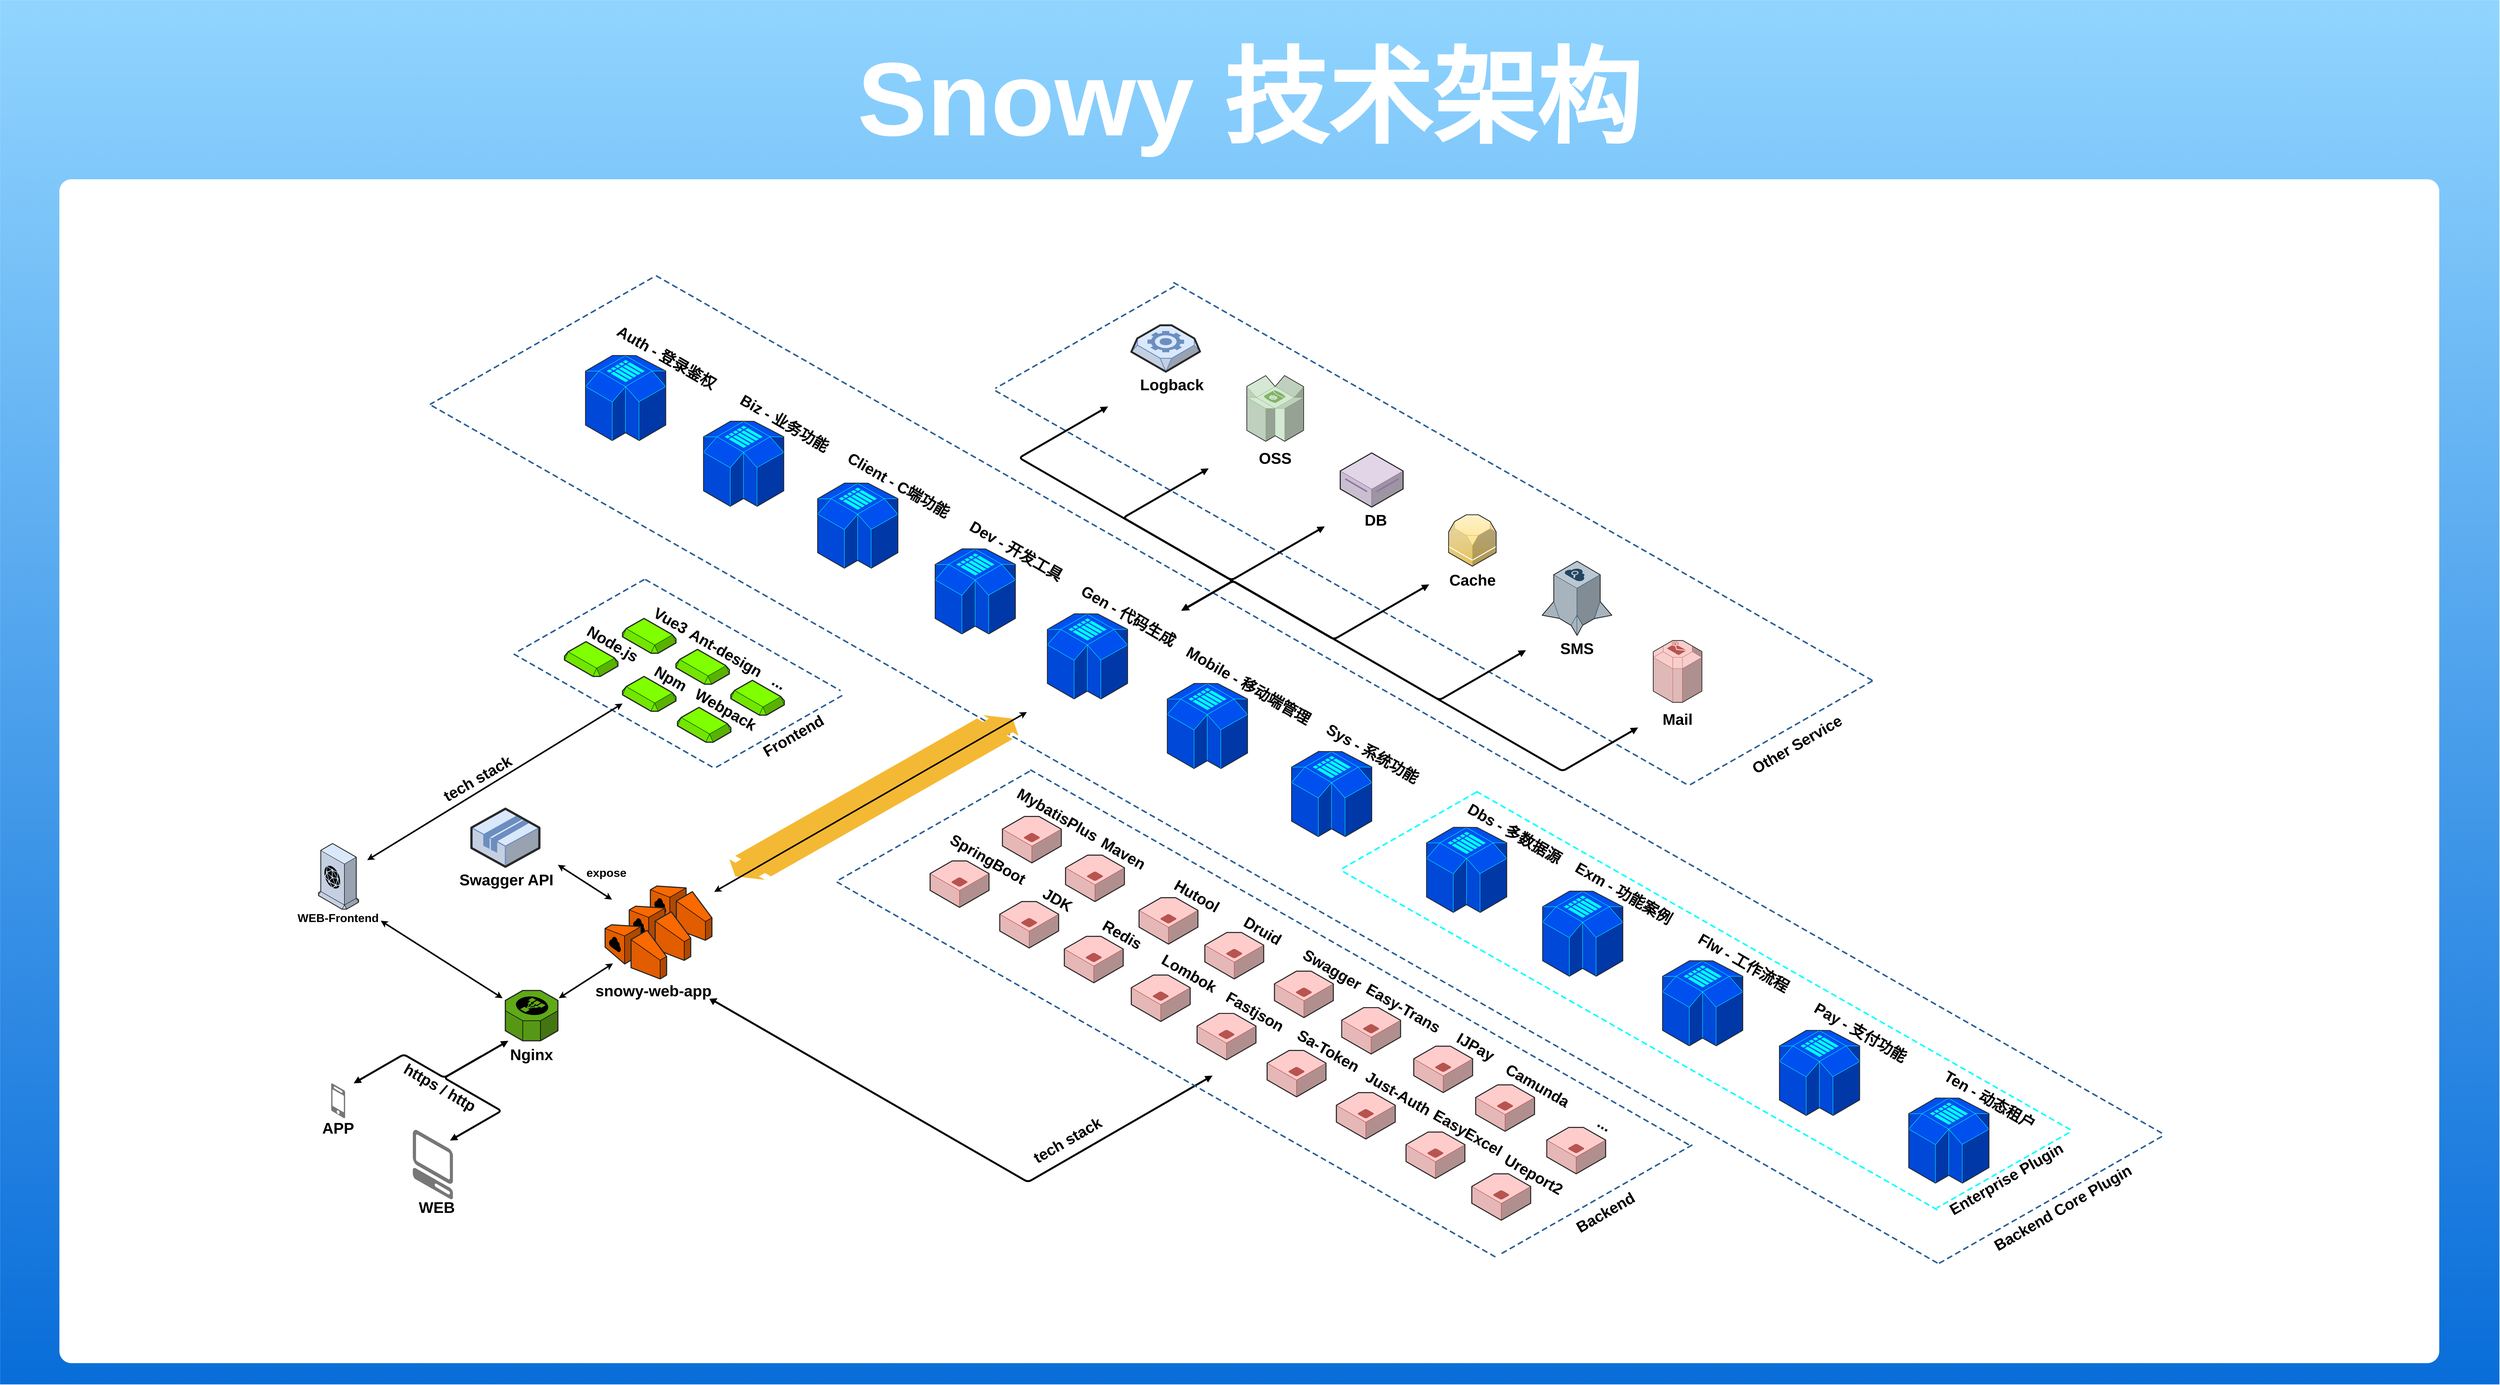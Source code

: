 <mxfile version="20.8.16" type="device"><diagram name="Page-1" id="aaaa8250-4180-3840-79b5-4cada1eebb92"><mxGraphModel dx="14477" dy="8927" grid="1" gridSize="10" guides="1" tooltips="1" connect="1" arrows="1" fold="1" page="1" pageScale="1" pageWidth="850" pageHeight="1100" background="none" math="0" shadow="0"><root><mxCell id="0"/><mxCell id="1" parent="0"/><mxCell id="Y_3Gj-l9fPUhL1pvpd6f-1" value="" style="rounded=0;whiteSpace=wrap;html=1;fontSize=70;fillColor=#91d5ff;gradientColor=#096dd9;strokeColor=none;gradientDirection=south;fillStyle=zigzag-line;aspect=fixed;" parent="1" vertex="1"><mxGeometry x="-423.78" y="-210.75" width="6459.78" height="3579.21" as="geometry"/></mxCell><mxCell id="21KsYZ2HVES58Zq1vAYA-194" value="" style="rounded=1;whiteSpace=wrap;html=1;strokeColor=#FFFFFF;arcSize=1;" parent="1" vertex="1"><mxGeometry x="-270" y="253" width="6150" height="3060" as="geometry"/></mxCell><mxCell id="21KsYZ2HVES58Zq1vAYA-180" value="" style="verticalLabelPosition=bottom;html=1;verticalAlign=top;strokeWidth=1;align=center;outlineConnect=0;dashed=0;outlineConnect=0;shape=mxgraph.aws3d.dashedArrowlessEdge2;strokeColor=#2D6195;aspect=fixed;fillColor=#00FFFF;" parent="1" vertex="1"><mxGeometry x="693" y="838.51" width="3896.42" height="2219.49" as="geometry"/></mxCell><mxCell id="21KsYZ2HVES58Zq1vAYA-71" value="" style="verticalLabelPosition=bottom;html=1;verticalAlign=top;strokeWidth=1;align=center;outlineConnect=0;dashed=0;outlineConnect=0;shape=mxgraph.aws3d.flatDoubleEdge2;strokeColor=none;fillColor=#F4B934;aspect=fixed;flipH=1;" parent="1" vertex="1"><mxGeometry x="1461.02" y="1638" width="747.57" height="425.82" as="geometry"/></mxCell><mxCell id="tIXC3qfhQj1SMllA3cfy-21" value="" style="edgeStyle=isometricEdgeStyle;endArrow=none;html=1;labelBackgroundColor=none;strokeWidth=5;fontFamily=Verdana;fontSize=12;startArrow=block;startFill=1;" parent="1" edge="1"><mxGeometry width="50" height="100" relative="1" as="geometry"><mxPoint x="490" y="2590" as="sourcePoint"/><mxPoint x="820" y="2520" as="targetPoint"/><Array as="points"><mxPoint x="680" y="2550"/></Array></mxGeometry></mxCell><mxCell id="tIXC3qfhQj1SMllA3cfy-24" value="https / http" style="edgeLabel;html=1;align=center;verticalAlign=middle;resizable=0;points=[];fontSize=40;rotation=30;fontStyle=1" parent="tIXC3qfhQj1SMllA3cfy-21" vertex="1" connectable="0"><mxGeometry x="-0.606" y="-6" relative="1" as="geometry"><mxPoint x="155" y="42" as="offset"/></mxGeometry></mxCell><mxCell id="tIXC3qfhQj1SMllA3cfy-22" value="" style="edgeStyle=isometricEdgeStyle;endArrow=block;html=1;labelBackgroundColor=none;strokeWidth=5;fontFamily=Verdana;fontSize=12;endFill=1;startArrow=block;startFill=1;" parent="1" edge="1"><mxGeometry width="50" height="100" relative="1" as="geometry"><mxPoint x="739" y="2738" as="sourcePoint"/><mxPoint x="890" y="2480" as="targetPoint"/><Array as="points"><mxPoint x="803.02" y="2621.42"/></Array></mxGeometry></mxCell><mxCell id="tIXC3qfhQj1SMllA3cfy-35" value="" style="group" parent="1" vertex="1" connectable="0"><mxGeometry x="340" y="1970" width="220" height="207" as="geometry"/></mxCell><mxCell id="tIXC3qfhQj1SMllA3cfy-32" value="" style="verticalLabelPosition=bottom;html=1;verticalAlign=top;strokeWidth=1;align=center;outlineConnect=0;dashed=0;outlineConnect=0;shape=mxgraph.aws3d.cloudfront;fillColor=#dae8fc;strokeColor=#000000;aspect=fixed;fontSize=40;" parent="tIXC3qfhQj1SMllA3cfy-35" vertex="1"><mxGeometry x="59" width="103.8" height="169.8" as="geometry"/></mxCell><mxCell id="tIXC3qfhQj1SMllA3cfy-34" value="WEB-Frontend" style="text;html=1;strokeColor=none;fillColor=none;align=center;verticalAlign=middle;whiteSpace=wrap;rounded=0;fontStyle=1;fontSize=30;" parent="tIXC3qfhQj1SMllA3cfy-35" vertex="1"><mxGeometry y="177" width="220" height="30" as="geometry"/></mxCell><mxCell id="tIXC3qfhQj1SMllA3cfy-54" value="" style="endArrow=classic;startArrow=classic;html=1;rounded=0;fontSize=40;elbow=vertical;strokeWidth=4;entryX=1;entryY=0.75;entryDx=0;entryDy=0;" parent="1" target="tIXC3qfhQj1SMllA3cfy-34" edge="1"><mxGeometry width="50" height="50" relative="1" as="geometry"><mxPoint x="875" y="2370" as="sourcePoint"/><mxPoint x="520" y="2130" as="targetPoint"/></mxGeometry></mxCell><mxCell id="tIXC3qfhQj1SMllA3cfy-61" value="" style="verticalLabelPosition=bottom;html=1;verticalAlign=top;strokeWidth=1;align=center;outlineConnect=0;dashed=0;outlineConnect=0;shape=mxgraph.aws3d.elasticLoadBalancing;fillColor=#60a917;strokeColor=#000000;aspect=fixed;fillStyle=auto;fontSize=40;fontColor=#ffffff;" parent="1" vertex="1"><mxGeometry x="882.17" y="2350" width="135.65" height="130" as="geometry"/></mxCell><mxCell id="tIXC3qfhQj1SMllA3cfy-62" value="Nginx" style="text;html=1;strokeColor=none;fillColor=none;align=center;verticalAlign=middle;whiteSpace=wrap;rounded=0;fontStyle=1;fontSize=40;" parent="1" vertex="1"><mxGeometry x="870" y="2490" width="160" height="50" as="geometry"/></mxCell><mxCell id="tIXC3qfhQj1SMllA3cfy-11" value="" style="verticalLabelPosition=bottom;html=1;verticalAlign=top;strokeWidth=1;align=center;outlineConnect=0;dashed=0;outlineConnect=0;shape=mxgraph.aws3d.mobile_worker;aspect=fixed;strokeColor=none;fillColor=#777777;fontSize=18;" parent="1" vertex="1"><mxGeometry x="432" y="2590" width="36" height="90" as="geometry"/></mxCell><mxCell id="tIXC3qfhQj1SMllA3cfy-12" value="APP" style="text;html=1;strokeColor=none;fillColor=none;align=center;verticalAlign=middle;whiteSpace=wrap;rounded=0;fontStyle=1;fontSize=40;" parent="1" vertex="1"><mxGeometry x="420" y="2690" width="60" height="30" as="geometry"/></mxCell><mxCell id="tIXC3qfhQj1SMllA3cfy-2" value="" style="verticalLabelPosition=bottom;html=1;verticalAlign=top;strokeWidth=1;align=center;outlineConnect=0;dashed=0;outlineConnect=0;shape=mxgraph.aws3d.client;aspect=fixed;strokeColor=none;fillColor=#777777;" parent="1" vertex="1"><mxGeometry x="643" y="2710" width="103.85" height="180" as="geometry"/></mxCell><mxCell id="tIXC3qfhQj1SMllA3cfy-5" value="WEB" style="text;html=1;strokeColor=none;fillColor=none;align=center;verticalAlign=middle;whiteSpace=wrap;rounded=0;fontStyle=1;fontSize=40;" parent="1" vertex="1"><mxGeometry x="675.24" y="2895" width="60" height="30" as="geometry"/></mxCell><mxCell id="tIXC3qfhQj1SMllA3cfy-81" value="" style="group" parent="1" vertex="1" connectable="0"><mxGeometry x="750" y="1880" width="270" height="215" as="geometry"/></mxCell><mxCell id="tIXC3qfhQj1SMllA3cfy-77" value="" style="verticalLabelPosition=bottom;html=1;verticalAlign=top;strokeWidth=1;align=center;outlineConnect=0;dashed=0;outlineConnect=0;shape=mxgraph.aws3d.application2;fillColor=#dae8fc;strokeColor=#6c8ebf;aspect=fixed;fillStyle=auto;fontSize=40;" parent="tIXC3qfhQj1SMllA3cfy-81" vertex="1"><mxGeometry x="44.53" width="175.47" height="150" as="geometry"/></mxCell><mxCell id="tIXC3qfhQj1SMllA3cfy-80" value="Swagger API" style="text;html=1;strokeColor=none;fillColor=none;align=center;verticalAlign=middle;whiteSpace=wrap;rounded=0;fontStyle=1;fontSize=40;" parent="tIXC3qfhQj1SMllA3cfy-81" vertex="1"><mxGeometry y="150" width="270" height="65" as="geometry"/></mxCell><mxCell id="tIXC3qfhQj1SMllA3cfy-82" value="" style="endArrow=classic;startArrow=classic;html=1;rounded=0;fontSize=40;elbow=vertical;strokeWidth=4;" parent="1" edge="1"><mxGeometry width="50" height="50" relative="1" as="geometry"><mxPoint x="1020.26" y="2370" as="sourcePoint"/><mxPoint x="1160.26" y="2280" as="targetPoint"/></mxGeometry></mxCell><mxCell id="tIXC3qfhQj1SMllA3cfy-83" value="" style="endArrow=classic;startArrow=classic;html=1;rounded=0;fontSize=40;elbow=vertical;strokeWidth=4;" parent="1" edge="1"><mxGeometry width="50" height="50" relative="1" as="geometry"><mxPoint x="1157.82" y="2115" as="sourcePoint"/><mxPoint x="1017.82" y="2025" as="targetPoint"/></mxGeometry></mxCell><mxCell id="tIXC3qfhQj1SMllA3cfy-47" value="" style="verticalLabelPosition=bottom;html=1;verticalAlign=top;strokeWidth=1;align=center;outlineConnect=0;dashed=0;outlineConnect=0;shape=mxgraph.aws3d.internetGateway;fillColor=#fa6800;strokeColor=#000000;aspect=fixed;fontSize=40;flipH=1;fontColor=#000000;" parent="1" vertex="1"><mxGeometry x="1257.0" y="2080" width="158.92" height="140" as="geometry"/></mxCell><mxCell id="tIXC3qfhQj1SMllA3cfy-90" value="" style="group" parent="1" vertex="1" connectable="0"><mxGeometry x="1140" y="2080" width="1365.79" height="564.05" as="geometry"/></mxCell><mxCell id="tIXC3qfhQj1SMllA3cfy-58" value="snowy-web-app" style="text;html=1;strokeColor=none;fillColor=none;align=center;verticalAlign=middle;whiteSpace=wrap;rounded=0;fontStyle=1;fontSize=40;" parent="tIXC3qfhQj1SMllA3cfy-90" vertex="1"><mxGeometry x="-50" y="240" width="350" height="60" as="geometry"/></mxCell><mxCell id="tIXC3qfhQj1SMllA3cfy-86" value="" style="verticalLabelPosition=bottom;html=1;verticalAlign=top;strokeWidth=1;align=center;outlineConnect=0;dashed=0;outlineConnect=0;shape=mxgraph.aws3d.internetGateway;fillColor=#fa6800;strokeColor=#000000;aspect=fixed;fontSize=40;flipH=1;fontColor=#000000;" parent="tIXC3qfhQj1SMllA3cfy-90" vertex="1"><mxGeometry x="117.0" width="158.92" height="140" as="geometry"/></mxCell><mxCell id="tIXC3qfhQj1SMllA3cfy-55" value="" style="verticalLabelPosition=bottom;html=1;verticalAlign=top;strokeWidth=1;align=center;outlineConnect=0;dashed=0;outlineConnect=0;shape=mxgraph.aws3d.internetGateway;fillColor=#fa6800;strokeColor=#000000;aspect=fixed;fontSize=40;flipH=1;fontColor=#000000;" parent="tIXC3qfhQj1SMllA3cfy-90" vertex="1"><mxGeometry x="62.32" y="52" width="158.92" height="140" as="geometry"/></mxCell><mxCell id="tIXC3qfhQj1SMllA3cfy-56" value="" style="verticalLabelPosition=bottom;html=1;verticalAlign=top;strokeWidth=1;align=center;outlineConnect=0;dashed=0;outlineConnect=0;shape=mxgraph.aws3d.internetGateway;fillColor=#fa6800;strokeColor=#000000;aspect=fixed;fontSize=40;flipH=1;fontColor=#000000;" parent="tIXC3qfhQj1SMllA3cfy-90" vertex="1"><mxGeometry y="100" width="158.92" height="140" as="geometry"/></mxCell><mxCell id="21KsYZ2HVES58Zq1vAYA-67" value="" style="edgeStyle=isometricEdgeStyle;endArrow=block;html=1;labelBackgroundColor=none;strokeWidth=5;fontFamily=Verdana;fontSize=12;endFill=1;startArrow=block;startFill=1;" parent="tIXC3qfhQj1SMllA3cfy-90" edge="1"><mxGeometry width="50" height="100" relative="1" as="geometry"><mxPoint x="1570" y="490" as="sourcePoint"/><mxPoint x="290.53" y="290" as="targetPoint"/><Array as="points"><mxPoint x="996.94" y="710"/></Array></mxGeometry></mxCell><mxCell id="tIXC3qfhQj1SMllA3cfy-129" value="expose" style="text;html=1;strokeColor=none;fillColor=none;align=center;verticalAlign=middle;whiteSpace=wrap;rounded=0;fontStyle=1;fontSize=30;" parent="1" vertex="1"><mxGeometry x="1078.72" y="2020" width="128.52" height="50" as="geometry"/></mxCell><mxCell id="21KsYZ2HVES58Zq1vAYA-1" value="" style="verticalLabelPosition=bottom;html=1;verticalAlign=top;strokeWidth=1;align=center;outlineConnect=0;dashed=0;outlineConnect=0;shape=mxgraph.aws3d.ebs;fillColor=#80FF00;strokeColor=#006600;aspect=fixed;" parent="1" vertex="1"><mxGeometry x="1035.02" y="1448" width="138" height="90" as="geometry"/></mxCell><mxCell id="21KsYZ2HVES58Zq1vAYA-2" value="Node.js" style="text;html=1;strokeColor=none;fillColor=none;align=center;verticalAlign=middle;whiteSpace=wrap;rounded=0;fontStyle=1;fontSize=40;rotation=30;" parent="1" vertex="1"><mxGeometry x="1080.02" y="1428" width="160" height="50" as="geometry"/></mxCell><mxCell id="21KsYZ2HVES58Zq1vAYA-3" value="" style="verticalLabelPosition=bottom;html=1;verticalAlign=top;strokeWidth=1;align=center;outlineConnect=0;dashed=0;outlineConnect=0;shape=mxgraph.aws3d.ebs;fillColor=#80FF00;strokeColor=#006600;aspect=fixed;" parent="1" vertex="1"><mxGeometry x="1185.02" y="1388" width="138" height="90" as="geometry"/></mxCell><mxCell id="21KsYZ2HVES58Zq1vAYA-4" value="Vue3" style="text;html=1;strokeColor=none;fillColor=none;align=center;verticalAlign=middle;whiteSpace=wrap;rounded=0;fontStyle=1;fontSize=40;rotation=30;" parent="1" vertex="1"><mxGeometry x="1230.02" y="1368" width="160" height="50" as="geometry"/></mxCell><mxCell id="21KsYZ2HVES58Zq1vAYA-5" value="" style="verticalLabelPosition=bottom;html=1;verticalAlign=top;strokeWidth=1;align=center;outlineConnect=0;dashed=0;outlineConnect=0;shape=mxgraph.aws3d.ebs;fillColor=#80FF00;strokeColor=#006600;aspect=fixed;" parent="1" vertex="1"><mxGeometry x="1185.02" y="1538" width="138" height="90" as="geometry"/></mxCell><mxCell id="21KsYZ2HVES58Zq1vAYA-6" value="Npm" style="text;html=1;strokeColor=none;fillColor=none;align=center;verticalAlign=middle;whiteSpace=wrap;rounded=0;fontStyle=1;fontSize=40;rotation=30;" parent="1" vertex="1"><mxGeometry x="1230.02" y="1518" width="160" height="50" as="geometry"/></mxCell><mxCell id="21KsYZ2HVES58Zq1vAYA-7" value="" style="verticalLabelPosition=bottom;html=1;verticalAlign=top;strokeWidth=1;align=center;outlineConnect=0;dashed=0;outlineConnect=0;shape=mxgraph.aws3d.ebs;fillColor=#80FF00;strokeColor=#006600;aspect=fixed;" parent="1" vertex="1"><mxGeometry x="1323.02" y="1468" width="138" height="90" as="geometry"/></mxCell><mxCell id="21KsYZ2HVES58Zq1vAYA-8" value="Ant-design" style="text;html=1;strokeColor=none;fillColor=none;align=center;verticalAlign=middle;whiteSpace=wrap;rounded=0;fontStyle=1;fontSize=40;rotation=30;" parent="1" vertex="1"><mxGeometry x="1343.74" y="1451" width="216.85" height="50" as="geometry"/></mxCell><mxCell id="21KsYZ2HVES58Zq1vAYA-9" value="" style="verticalLabelPosition=bottom;html=1;verticalAlign=top;strokeWidth=1;align=center;outlineConnect=0;dashed=0;outlineConnect=0;shape=mxgraph.aws3d.ebs;fillColor=#80FF00;strokeColor=#006600;aspect=fixed;" parent="1" vertex="1"><mxGeometry x="1327.02" y="1618" width="138" height="90" as="geometry"/></mxCell><mxCell id="21KsYZ2HVES58Zq1vAYA-10" value="Webpack" style="text;html=1;strokeColor=none;fillColor=none;align=center;verticalAlign=middle;whiteSpace=wrap;rounded=0;fontStyle=1;fontSize=40;rotation=30;" parent="1" vertex="1"><mxGeometry x="1372.02" y="1598" width="160" height="50" as="geometry"/></mxCell><mxCell id="21KsYZ2HVES58Zq1vAYA-11" value="" style="verticalLabelPosition=bottom;html=1;verticalAlign=top;strokeWidth=1;align=center;outlineConnect=0;dashed=0;outlineConnect=0;shape=mxgraph.aws3d.ebs;fillColor=#80FF00;strokeColor=#006600;aspect=fixed;" parent="1" vertex="1"><mxGeometry x="1465.02" y="1548" width="138" height="90" as="geometry"/></mxCell><mxCell id="21KsYZ2HVES58Zq1vAYA-12" value="..." style="text;html=1;strokeColor=none;fillColor=none;align=center;verticalAlign=middle;whiteSpace=wrap;rounded=0;fontStyle=1;fontSize=40;rotation=30;" parent="1" vertex="1"><mxGeometry x="1510.02" y="1528" width="160" height="50" as="geometry"/></mxCell><mxCell id="21KsYZ2HVES58Zq1vAYA-13" value="Frontend" style="text;html=1;strokeColor=none;fillColor=none;align=center;verticalAlign=middle;whiteSpace=wrap;rounded=0;fontStyle=1;fontSize=40;rotation=-30;" parent="1" vertex="1"><mxGeometry x="1490.94" y="1658" width="270" height="65" as="geometry"/></mxCell><mxCell id="21KsYZ2HVES58Zq1vAYA-14" value="" style="verticalLabelPosition=bottom;html=1;verticalAlign=top;strokeWidth=1;align=center;outlineConnect=0;dashed=0;outlineConnect=0;shape=mxgraph.aws3d.dashedArrowlessEdge2;strokeColor=#2D6195;aspect=fixed;fillColor=#80FF00;" parent="1" vertex="1"><mxGeometry x="1245.02" y="1288" width="502" height="285.95" as="geometry"/></mxCell><mxCell id="21KsYZ2HVES58Zq1vAYA-15" value="" style="verticalLabelPosition=bottom;html=1;verticalAlign=top;strokeWidth=1;align=center;outlineConnect=0;dashed=0;outlineConnect=0;shape=mxgraph.aws3d.dashedArrowlessEdge2;strokeColor=#2D6195;aspect=fixed;fillColor=#80FF00;" parent="1" vertex="1"><mxGeometry x="905.02" y="1480.59" width="515" height="293.36" as="geometry"/></mxCell><mxCell id="21KsYZ2HVES58Zq1vAYA-16" value="" style="verticalLabelPosition=bottom;html=1;verticalAlign=top;strokeWidth=1;align=center;outlineConnect=0;dashed=0;outlineConnect=0;shape=mxgraph.aws3d.dashedArrowlessEdge2;strokeColor=#2D6195;aspect=fixed;fillColor=#80FF00;flipH=1;" parent="1" vertex="1"><mxGeometry x="1425.02" y="1588" width="326.45" height="185.95" as="geometry"/></mxCell><mxCell id="21KsYZ2HVES58Zq1vAYA-17" value="" style="verticalLabelPosition=bottom;html=1;verticalAlign=top;strokeWidth=1;align=center;outlineConnect=0;dashed=0;outlineConnect=0;shape=mxgraph.aws3d.dashedArrowlessEdge2;strokeColor=#2D6195;aspect=fixed;fillColor=#80FF00;flipH=1;" parent="1" vertex="1"><mxGeometry x="913.57" y="1288" width="326.45" height="185.95" as="geometry"/></mxCell><mxCell id="21KsYZ2HVES58Zq1vAYA-18" value="" style="endArrow=classic;startArrow=classic;html=1;rounded=0;fontSize=40;elbow=vertical;strokeWidth=4;" parent="1" edge="1"><mxGeometry width="50" height="50" relative="1" as="geometry"><mxPoint x="525.02" y="2013.0" as="sourcePoint"/><mxPoint x="1185.02" y="1608" as="targetPoint"/></mxGeometry></mxCell><mxCell id="21KsYZ2HVES58Zq1vAYA-34" value="Lombok" style="text;html=1;strokeColor=none;fillColor=none;align=center;verticalAlign=middle;whiteSpace=wrap;rounded=0;fontStyle=1;fontSize=40;rotation=30;" parent="1" vertex="1"><mxGeometry x="2570" y="2280" width="160" height="50" as="geometry"/></mxCell><mxCell id="21KsYZ2HVES58Zq1vAYA-37" value="" style="verticalLabelPosition=bottom;html=1;verticalAlign=top;strokeWidth=1;align=center;outlineConnect=0;dashed=0;outlineConnect=0;shape=mxgraph.aws3d.instance;fillColor=#FFCCCC;strokeColor=#b85450;aspect=fixed;" parent="1" vertex="1"><mxGeometry x="2500" y="2310" width="152.16" height="120" as="geometry"/></mxCell><mxCell id="21KsYZ2HVES58Zq1vAYA-43" value="Sa-Token" style="text;html=1;strokeColor=none;fillColor=none;align=center;verticalAlign=middle;whiteSpace=wrap;rounded=0;fontStyle=1;fontSize=40;rotation=30;" parent="1" vertex="1"><mxGeometry x="2919.66" y="2480" width="180" height="50" as="geometry"/></mxCell><mxCell id="21KsYZ2HVES58Zq1vAYA-45" value="" style="verticalLabelPosition=bottom;html=1;verticalAlign=top;strokeWidth=1;align=center;outlineConnect=0;dashed=0;outlineConnect=0;shape=mxgraph.aws3d.instance;fillColor=#FFCCCC;strokeColor=#b85450;aspect=fixed;" parent="1" vertex="1"><mxGeometry x="2851" y="2505" width="152.16" height="120" as="geometry"/></mxCell><mxCell id="21KsYZ2HVES58Zq1vAYA-49" value="Just-Auth" style="text;html=1;strokeColor=none;fillColor=none;align=center;verticalAlign=middle;whiteSpace=wrap;rounded=0;fontStyle=1;fontSize=40;rotation=30;" parent="1" vertex="1"><mxGeometry x="3081.15" y="2590" width="218.57" height="50" as="geometry"/></mxCell><mxCell id="21KsYZ2HVES58Zq1vAYA-51" value="" style="verticalLabelPosition=bottom;html=1;verticalAlign=top;strokeWidth=1;align=center;outlineConnect=0;dashed=0;outlineConnect=0;shape=mxgraph.aws3d.instance;fillColor=#FFCCCC;strokeColor=#b85450;aspect=fixed;" parent="1" vertex="1"><mxGeometry x="3030" y="2613.97" width="152.16" height="120" as="geometry"/></mxCell><mxCell id="21KsYZ2HVES58Zq1vAYA-63" value="" style="verticalLabelPosition=bottom;html=1;verticalAlign=top;strokeWidth=1;align=center;outlineConnect=0;dashed=0;outlineConnect=0;shape=mxgraph.aws3d.dashedArrowlessEdge2;strokeColor=#2D6195;aspect=fixed;fillColor=#FFCCCC;flipH=1;" parent="1" vertex="1"><mxGeometry x="1740" y="1784" width="495.72" height="282.37" as="geometry"/></mxCell><mxCell id="21KsYZ2HVES58Zq1vAYA-64" value="" style="verticalLabelPosition=bottom;html=1;verticalAlign=top;strokeWidth=1;align=center;outlineConnect=0;dashed=0;outlineConnect=0;shape=mxgraph.aws3d.dashedArrowlessEdge2;strokeColor=#2D6195;aspect=fixed;fillColor=#FFCCCC;flipH=1;" parent="1" vertex="1"><mxGeometry x="3450" y="2750" width="498.61" height="284.01" as="geometry"/></mxCell><mxCell id="21KsYZ2HVES58Zq1vAYA-69" value="tech stack" style="text;html=1;strokeColor=none;fillColor=none;align=center;verticalAlign=middle;whiteSpace=wrap;rounded=0;fontStyle=1;fontSize=40;rotation=-30;" parent="1" vertex="1"><mxGeometry x="675.02" y="1768.47" width="270" height="65" as="geometry"/></mxCell><mxCell id="tIXC3qfhQj1SMllA3cfy-106" value="" style="endArrow=classic;startArrow=classic;html=1;rounded=0;fontSize=40;elbow=vertical;strokeWidth=4;" parent="1" edge="1"><mxGeometry width="50" height="50" relative="1" as="geometry"><mxPoint x="1421.92" y="2095.0" as="sourcePoint"/><mxPoint x="2230" y="1630" as="targetPoint"/></mxGeometry></mxCell><mxCell id="21KsYZ2HVES58Zq1vAYA-65" value="" style="verticalLabelPosition=bottom;html=1;verticalAlign=top;strokeWidth=1;align=center;outlineConnect=0;dashed=0;outlineConnect=0;shape=mxgraph.aws3d.dashedArrowlessEdge2;strokeColor=#2D6195;aspect=fixed;fillColor=#FFCCCC;flipH=0;" parent="1" vertex="1"><mxGeometry x="2240" y="1780" width="1702.93" height="970" as="geometry"/></mxCell><mxCell id="21KsYZ2HVES58Zq1vAYA-66" value="" style="verticalLabelPosition=bottom;html=1;verticalAlign=top;strokeWidth=1;align=center;outlineConnect=0;dashed=0;outlineConnect=0;shape=mxgraph.aws3d.dashedArrowlessEdge2;strokeColor=#2D6195;aspect=fixed;fillColor=#FFCCCC;flipH=0;" parent="1" vertex="1"><mxGeometry x="1740" y="2070" width="1702.93" height="970" as="geometry"/></mxCell><mxCell id="21KsYZ2HVES58Zq1vAYA-60" value="..." style="text;html=1;strokeColor=none;fillColor=none;align=center;verticalAlign=middle;whiteSpace=wrap;rounded=0;fontStyle=1;fontSize=40;rotation=30;" parent="1" vertex="1"><mxGeometry x="3613.76" y="2670" width="218.57" height="50" as="geometry"/></mxCell><mxCell id="21KsYZ2HVES58Zq1vAYA-61" value="" style="verticalLabelPosition=bottom;html=1;verticalAlign=top;strokeWidth=1;align=center;outlineConnect=0;dashed=0;outlineConnect=0;shape=mxgraph.aws3d.instance;fillColor=#FFCCCC;strokeColor=#b85450;aspect=fixed;" parent="1" vertex="1"><mxGeometry x="3573.76" y="2703.97" width="152.16" height="120" as="geometry"/></mxCell><mxCell id="21KsYZ2HVES58Zq1vAYA-58" value="Ureport2" style="text;html=1;strokeColor=none;fillColor=none;align=center;verticalAlign=middle;whiteSpace=wrap;rounded=0;fontStyle=1;fontSize=40;rotation=30;" parent="1" vertex="1"><mxGeometry x="3431.15" y="2800" width="218.57" height="50" as="geometry"/></mxCell><mxCell id="21KsYZ2HVES58Zq1vAYA-59" value="" style="verticalLabelPosition=bottom;html=1;verticalAlign=top;strokeWidth=1;align=center;outlineConnect=0;dashed=0;outlineConnect=0;shape=mxgraph.aws3d.instance;fillColor=#FFCCCC;strokeColor=#b85450;aspect=fixed;" parent="1" vertex="1"><mxGeometry x="3380" y="2823.97" width="152.16" height="120" as="geometry"/></mxCell><mxCell id="21KsYZ2HVES58Zq1vAYA-56" value="Camunda" style="text;html=1;strokeColor=none;fillColor=none;align=center;verticalAlign=middle;whiteSpace=wrap;rounded=0;fontStyle=1;fontSize=40;rotation=30;" parent="1" vertex="1"><mxGeometry x="3441.15" y="2570" width="218.57" height="50" as="geometry"/></mxCell><mxCell id="21KsYZ2HVES58Zq1vAYA-57" value="" style="verticalLabelPosition=bottom;html=1;verticalAlign=top;strokeWidth=1;align=center;outlineConnect=0;dashed=0;outlineConnect=0;shape=mxgraph.aws3d.instance;fillColor=#FFCCCC;strokeColor=#b85450;aspect=fixed;" parent="1" vertex="1"><mxGeometry x="3390" y="2593.97" width="152.16" height="120" as="geometry"/></mxCell><mxCell id="21KsYZ2HVES58Zq1vAYA-55" value="" style="verticalLabelPosition=bottom;html=1;verticalAlign=top;strokeWidth=1;align=center;outlineConnect=0;dashed=0;outlineConnect=0;shape=mxgraph.aws3d.instance;fillColor=#FFCCCC;strokeColor=#b85450;aspect=fixed;" parent="1" vertex="1"><mxGeometry x="3210" y="2715.95" width="152.16" height="120" as="geometry"/></mxCell><mxCell id="21KsYZ2HVES58Zq1vAYA-54" value="EasyExcel" style="text;html=1;strokeColor=none;fillColor=none;align=center;verticalAlign=middle;whiteSpace=wrap;rounded=0;fontStyle=1;fontSize=40;rotation=30;" parent="1" vertex="1"><mxGeometry x="3261.15" y="2691.98" width="218.57" height="50" as="geometry"/></mxCell><mxCell id="21KsYZ2HVES58Zq1vAYA-52" value="IJPay" style="text;html=1;strokeColor=none;fillColor=none;align=center;verticalAlign=middle;whiteSpace=wrap;rounded=0;fontStyle=1;fontSize=40;rotation=30;" parent="1" vertex="1"><mxGeometry x="3281.15" y="2470" width="218.57" height="50" as="geometry"/></mxCell><mxCell id="21KsYZ2HVES58Zq1vAYA-53" value="" style="verticalLabelPosition=bottom;html=1;verticalAlign=top;strokeWidth=1;align=center;outlineConnect=0;dashed=0;outlineConnect=0;shape=mxgraph.aws3d.instance;fillColor=#FFCCCC;strokeColor=#b85450;aspect=fixed;" parent="1" vertex="1"><mxGeometry x="3230" y="2493.97" width="152.16" height="120" as="geometry"/></mxCell><mxCell id="21KsYZ2HVES58Zq1vAYA-47" value="Easy-Trans" style="text;html=1;strokeColor=none;fillColor=none;align=center;verticalAlign=middle;whiteSpace=wrap;rounded=0;fontStyle=1;fontSize=40;rotation=30;" parent="1" vertex="1"><mxGeometry x="3084.42" y="2370" width="238.69" height="50" as="geometry"/></mxCell><mxCell id="21KsYZ2HVES58Zq1vAYA-48" value="" style="verticalLabelPosition=bottom;html=1;verticalAlign=top;strokeWidth=1;align=center;outlineConnect=0;dashed=0;outlineConnect=0;shape=mxgraph.aws3d.instance;fillColor=#FFCCCC;strokeColor=#b85450;aspect=fixed;" parent="1" vertex="1"><mxGeometry x="3043.76" y="2394.21" width="152.16" height="120" as="geometry"/></mxCell><mxCell id="21KsYZ2HVES58Zq1vAYA-41" value="Swagger" style="text;html=1;strokeColor=none;fillColor=none;align=center;verticalAlign=middle;whiteSpace=wrap;rounded=0;fontStyle=1;fontSize=40;rotation=30;" parent="1" vertex="1"><mxGeometry x="2940" y="2270" width="160" height="50" as="geometry"/></mxCell><mxCell id="21KsYZ2HVES58Zq1vAYA-42" value="" style="verticalLabelPosition=bottom;html=1;verticalAlign=top;strokeWidth=1;align=center;outlineConnect=0;dashed=0;outlineConnect=0;shape=mxgraph.aws3d.instance;fillColor=#FFCCCC;strokeColor=#b85450;aspect=fixed;" parent="1" vertex="1"><mxGeometry x="2870" y="2300" width="152.16" height="120" as="geometry"/></mxCell><mxCell id="21KsYZ2HVES58Zq1vAYA-40" value="" style="verticalLabelPosition=bottom;html=1;verticalAlign=top;strokeWidth=1;align=center;outlineConnect=0;dashed=0;outlineConnect=0;shape=mxgraph.aws3d.instance;fillColor=#FFCCCC;strokeColor=#b85450;aspect=fixed;" parent="1" vertex="1"><mxGeometry x="2670" y="2409.21" width="152.16" height="120" as="geometry"/></mxCell><mxCell id="21KsYZ2HVES58Zq1vAYA-39" value="Fastjson" style="text;html=1;strokeColor=none;fillColor=none;align=center;verticalAlign=middle;whiteSpace=wrap;rounded=0;fontStyle=1;fontSize=40;rotation=30;" parent="1" vertex="1"><mxGeometry x="2740" y="2379.21" width="160" height="50" as="geometry"/></mxCell><mxCell id="21KsYZ2HVES58Zq1vAYA-35" value="" style="verticalLabelPosition=bottom;html=1;verticalAlign=top;strokeWidth=1;align=center;outlineConnect=0;dashed=0;outlineConnect=0;shape=mxgraph.aws3d.instance;fillColor=#FFCCCC;strokeColor=#b85450;aspect=fixed;" parent="1" vertex="1"><mxGeometry x="2690" y="2200" width="152.16" height="120" as="geometry"/></mxCell><mxCell id="21KsYZ2HVES58Zq1vAYA-36" value="Druid" style="text;html=1;strokeColor=none;fillColor=none;align=center;verticalAlign=middle;whiteSpace=wrap;rounded=0;fontStyle=1;fontSize=40;rotation=30;" parent="1" vertex="1"><mxGeometry x="2760" y="2170" width="160" height="50" as="geometry"/></mxCell><mxCell id="21KsYZ2HVES58Zq1vAYA-29" value="" style="verticalLabelPosition=bottom;html=1;verticalAlign=top;strokeWidth=1;align=center;outlineConnect=0;dashed=0;outlineConnect=0;shape=mxgraph.aws3d.instance;fillColor=#FFCCCC;strokeColor=#b85450;aspect=fixed;" parent="1" vertex="1"><mxGeometry x="2520" y="2110" width="152.16" height="120" as="geometry"/></mxCell><mxCell id="21KsYZ2HVES58Zq1vAYA-30" value="Hutool" style="text;html=1;strokeColor=none;fillColor=none;align=center;verticalAlign=middle;whiteSpace=wrap;rounded=0;fontStyle=1;fontSize=40;rotation=30;" parent="1" vertex="1"><mxGeometry x="2590" y="2080" width="160" height="50" as="geometry"/></mxCell><mxCell id="21KsYZ2HVES58Zq1vAYA-27" value="" style="verticalLabelPosition=bottom;html=1;verticalAlign=top;strokeWidth=1;align=center;outlineConnect=0;dashed=0;outlineConnect=0;shape=mxgraph.aws3d.instance;fillColor=#FFCCCC;strokeColor=#b85450;aspect=fixed;" parent="1" vertex="1"><mxGeometry x="2326.88" y="2210" width="152.16" height="120" as="geometry"/></mxCell><mxCell id="21KsYZ2HVES58Zq1vAYA-28" value="Redis" style="text;html=1;strokeColor=none;fillColor=none;align=center;verticalAlign=middle;whiteSpace=wrap;rounded=0;fontStyle=1;fontSize=40;rotation=30;" parent="1" vertex="1"><mxGeometry x="2396.88" y="2180" width="160" height="50" as="geometry"/></mxCell><mxCell id="21KsYZ2HVES58Zq1vAYA-25" value="" style="verticalLabelPosition=bottom;html=1;verticalAlign=top;strokeWidth=1;align=center;outlineConnect=0;dashed=0;outlineConnect=0;shape=mxgraph.aws3d.instance;fillColor=#FFCCCC;strokeColor=#b85450;aspect=fixed;" parent="1" vertex="1"><mxGeometry x="2330" y="2000" width="152.16" height="120" as="geometry"/></mxCell><mxCell id="21KsYZ2HVES58Zq1vAYA-26" value="Maven" style="text;html=1;strokeColor=none;fillColor=none;align=center;verticalAlign=middle;whiteSpace=wrap;rounded=0;fontStyle=1;fontSize=40;rotation=30;" parent="1" vertex="1"><mxGeometry x="2400" y="1970" width="160" height="50" as="geometry"/></mxCell><mxCell id="21KsYZ2HVES58Zq1vAYA-21" value="" style="verticalLabelPosition=bottom;html=1;verticalAlign=top;strokeWidth=1;align=center;outlineConnect=0;dashed=0;outlineConnect=0;shape=mxgraph.aws3d.instance;fillColor=#FFCCCC;strokeColor=#b85450;aspect=fixed;" parent="1" vertex="1"><mxGeometry x="2166.88" y="1900" width="152.16" height="120" as="geometry"/></mxCell><mxCell id="21KsYZ2HVES58Zq1vAYA-23" value="" style="verticalLabelPosition=bottom;html=1;verticalAlign=top;strokeWidth=1;align=center;outlineConnect=0;dashed=0;outlineConnect=0;shape=mxgraph.aws3d.instance;fillColor=#FFCCCC;strokeColor=#b85450;aspect=fixed;" parent="1" vertex="1"><mxGeometry x="2160" y="2120" width="152.16" height="120" as="geometry"/></mxCell><mxCell id="21KsYZ2HVES58Zq1vAYA-24" value="JDK" style="text;html=1;strokeColor=none;fillColor=none;align=center;verticalAlign=middle;whiteSpace=wrap;rounded=0;fontStyle=1;fontSize=40;rotation=30;" parent="1" vertex="1"><mxGeometry x="2230" y="2090" width="160" height="50" as="geometry"/></mxCell><mxCell id="21KsYZ2HVES58Zq1vAYA-19" value="" style="verticalLabelPosition=bottom;html=1;verticalAlign=top;strokeWidth=1;align=center;outlineConnect=0;dashed=0;outlineConnect=0;shape=mxgraph.aws3d.instance;fillColor=#FFCCCC;strokeColor=#b85450;aspect=fixed;" parent="1" vertex="1"><mxGeometry x="1980" y="2015" width="152.16" height="120" as="geometry"/></mxCell><mxCell id="21KsYZ2HVES58Zq1vAYA-20" value="SpringBoot" style="text;html=1;strokeColor=none;fillColor=none;align=center;verticalAlign=middle;whiteSpace=wrap;rounded=0;fontStyle=1;fontSize=40;rotation=30;" parent="1" vertex="1"><mxGeometry x="2050" y="1985" width="160" height="50" as="geometry"/></mxCell><mxCell id="21KsYZ2HVES58Zq1vAYA-68" value="Backend" style="text;html=1;strokeColor=none;fillColor=none;align=center;verticalAlign=middle;whiteSpace=wrap;rounded=0;fontStyle=1;fontSize=40;rotation=-30;" parent="1" vertex="1"><mxGeometry x="3590" y="2890" width="270" height="65" as="geometry"/></mxCell><mxCell id="21KsYZ2HVES58Zq1vAYA-70" value="tech stack" style="text;html=1;strokeColor=none;fillColor=none;align=center;verticalAlign=middle;whiteSpace=wrap;rounded=0;fontStyle=1;fontSize=40;rotation=-30;" parent="1" vertex="1"><mxGeometry x="2200" y="2703.97" width="270" height="65" as="geometry"/></mxCell><mxCell id="21KsYZ2HVES58Zq1vAYA-22" value="MybatisPlus" style="text;html=1;strokeColor=none;fillColor=none;align=center;verticalAlign=middle;whiteSpace=wrap;rounded=0;fontStyle=1;fontSize=40;rotation=30;" parent="1" vertex="1"><mxGeometry x="2230" y="1870" width="160" height="50" as="geometry"/></mxCell><mxCell id="21KsYZ2HVES58Zq1vAYA-93" value="" style="verticalLabelPosition=bottom;html=1;verticalAlign=top;strokeWidth=1;align=center;outlineConnect=0;dashed=0;outlineConnect=0;shape=mxgraph.aws3d.simpleDb2;fillColor=#0050ef;strokeColor=#00FFFF;aspect=fixed;fontColor=#ffffff;" parent="1" vertex="1"><mxGeometry x="1394.32" y="878.0" width="207.32" height="220" as="geometry"/></mxCell><mxCell id="21KsYZ2HVES58Zq1vAYA-94" value="Biz - 业务功能" style="text;html=1;strokeColor=none;fillColor=none;align=center;verticalAlign=middle;whiteSpace=wrap;rounded=0;fontStyle=1;fontSize=40;rotation=30;" parent="1" vertex="1"><mxGeometry x="1414.32" y="858.0" width="380" height="50" as="geometry"/></mxCell><mxCell id="21KsYZ2HVES58Zq1vAYA-91" value="" style="verticalLabelPosition=bottom;html=1;verticalAlign=top;strokeWidth=1;align=center;outlineConnect=0;dashed=0;outlineConnect=0;shape=mxgraph.aws3d.simpleDb2;fillColor=#0050ef;strokeColor=#00FFFF;aspect=fixed;fontColor=#ffffff;" parent="1" vertex="1"><mxGeometry x="1089.32" y="708.0" width="207.32" height="220" as="geometry"/></mxCell><mxCell id="21KsYZ2HVES58Zq1vAYA-92" value="Auth - 登录鉴权" style="text;html=1;strokeColor=none;fillColor=none;align=center;verticalAlign=middle;whiteSpace=wrap;rounded=0;fontStyle=1;fontSize=40;rotation=30;" parent="1" vertex="1"><mxGeometry x="1109.32" y="688.0" width="380" height="50" as="geometry"/></mxCell><mxCell id="21KsYZ2HVES58Zq1vAYA-109" value="" style="verticalLabelPosition=bottom;html=1;verticalAlign=top;strokeWidth=1;align=center;outlineConnect=0;dashed=0;outlineConnect=0;shape=mxgraph.aws3d.simpleDb2;fillColor=#0050ef;strokeColor=#00FFFF;aspect=fixed;fontColor=#ffffff;" parent="1" vertex="1"><mxGeometry x="2593.0" y="1556" width="207.32" height="220" as="geometry"/></mxCell><mxCell id="21KsYZ2HVES58Zq1vAYA-110" value="Mobile - 移动端管理" style="text;html=1;strokeColor=none;fillColor=none;align=center;verticalAlign=middle;whiteSpace=wrap;rounded=0;fontStyle=1;fontSize=40;rotation=30;" parent="1" vertex="1"><mxGeometry x="2613.0" y="1536.0" width="380" height="50" as="geometry"/></mxCell><mxCell id="21KsYZ2HVES58Zq1vAYA-111" value="" style="verticalLabelPosition=bottom;html=1;verticalAlign=top;strokeWidth=1;align=center;outlineConnect=0;dashed=0;outlineConnect=0;shape=mxgraph.aws3d.simpleDb2;fillColor=#0050ef;strokeColor=#00FFFF;aspect=fixed;fontColor=#ffffff;" parent="1" vertex="1"><mxGeometry x="2914.15" y="1731.95" width="207.32" height="220" as="geometry"/></mxCell><mxCell id="21KsYZ2HVES58Zq1vAYA-112" value="Sys - 系统功能" style="text;html=1;strokeColor=none;fillColor=none;align=center;verticalAlign=middle;whiteSpace=wrap;rounded=0;fontStyle=1;fontSize=40;rotation=30;" parent="1" vertex="1"><mxGeometry x="2934.15" y="1711.95" width="380" height="50" as="geometry"/></mxCell><mxCell id="21KsYZ2HVES58Zq1vAYA-113" value="" style="verticalLabelPosition=bottom;html=1;verticalAlign=top;strokeWidth=1;align=center;outlineConnect=0;dashed=0;outlineConnect=0;shape=mxgraph.aws3d.simpleDb2;fillColor=#0050ef;strokeColor=#00FFFF;aspect=fixed;fontColor=#ffffff;" parent="1" vertex="1"><mxGeometry x="4509.32" y="2628" width="207.32" height="220" as="geometry"/></mxCell><mxCell id="21KsYZ2HVES58Zq1vAYA-114" value="Ten - 动态租户" style="text;html=1;strokeColor=none;fillColor=none;align=center;verticalAlign=middle;whiteSpace=wrap;rounded=0;fontStyle=1;fontSize=40;rotation=30;" parent="1" vertex="1"><mxGeometry x="4529.32" y="2608" width="380" height="50" as="geometry"/></mxCell><mxCell id="21KsYZ2HVES58Zq1vAYA-95" value="" style="verticalLabelPosition=bottom;html=1;verticalAlign=top;strokeWidth=1;align=center;outlineConnect=0;dashed=0;outlineConnect=0;shape=mxgraph.aws3d.simpleDb2;fillColor=#0050ef;strokeColor=#00FFFF;aspect=fixed;fontColor=#ffffff;" parent="1" vertex="1"><mxGeometry x="1689.32" y="1038" width="207.32" height="220" as="geometry"/></mxCell><mxCell id="21KsYZ2HVES58Zq1vAYA-96" value="Client - C端功能" style="text;html=1;strokeColor=none;fillColor=none;align=center;verticalAlign=middle;whiteSpace=wrap;rounded=0;fontStyle=1;fontSize=40;rotation=30;" parent="1" vertex="1"><mxGeometry x="1709.32" y="1018.0" width="380" height="50" as="geometry"/></mxCell><mxCell id="21KsYZ2HVES58Zq1vAYA-97" value="" style="verticalLabelPosition=bottom;html=1;verticalAlign=top;strokeWidth=1;align=center;outlineConnect=0;dashed=0;outlineConnect=0;shape=mxgraph.aws3d.simpleDb2;fillColor=#0050ef;strokeColor=#00FFFF;aspect=fixed;fontColor=#ffffff;" parent="1" vertex="1"><mxGeometry x="3263" y="1928" width="207.32" height="220" as="geometry"/></mxCell><mxCell id="21KsYZ2HVES58Zq1vAYA-98" value="Dbs - 多数据源" style="text;html=1;strokeColor=none;fillColor=none;align=center;verticalAlign=middle;whiteSpace=wrap;rounded=0;fontStyle=1;fontSize=40;rotation=30;" parent="1" vertex="1"><mxGeometry x="3300.84" y="1919" width="380" height="50" as="geometry"/></mxCell><mxCell id="21KsYZ2HVES58Zq1vAYA-99" value="" style="verticalLabelPosition=bottom;html=1;verticalAlign=top;strokeWidth=1;align=center;outlineConnect=0;dashed=0;outlineConnect=0;shape=mxgraph.aws3d.simpleDb2;fillColor=#0050ef;strokeColor=#00FFFF;aspect=fixed;fontColor=#ffffff;" parent="1" vertex="1"><mxGeometry x="1993.0" y="1208" width="207.32" height="220" as="geometry"/></mxCell><mxCell id="21KsYZ2HVES58Zq1vAYA-100" value="Dev - 开发工具" style="text;html=1;strokeColor=none;fillColor=none;align=center;verticalAlign=middle;whiteSpace=wrap;rounded=0;fontStyle=1;fontSize=40;rotation=30;" parent="1" vertex="1"><mxGeometry x="2013.0" y="1188" width="380" height="50" as="geometry"/></mxCell><mxCell id="21KsYZ2HVES58Zq1vAYA-101" value="" style="verticalLabelPosition=bottom;html=1;verticalAlign=top;strokeWidth=1;align=center;outlineConnect=0;dashed=0;outlineConnect=0;shape=mxgraph.aws3d.simpleDb2;fillColor=#0050ef;strokeColor=#00FFFF;aspect=fixed;fontColor=#ffffff;" parent="1" vertex="1"><mxGeometry x="3563.0" y="2093" width="207.32" height="220" as="geometry"/></mxCell><mxCell id="21KsYZ2HVES58Zq1vAYA-102" value="Exm - 功能案例" style="text;html=1;strokeColor=none;fillColor=none;align=center;verticalAlign=middle;whiteSpace=wrap;rounded=0;fontStyle=1;fontSize=40;rotation=30;" parent="1" vertex="1"><mxGeometry x="3583.0" y="2073" width="380" height="50" as="geometry"/></mxCell><mxCell id="21KsYZ2HVES58Zq1vAYA-103" value="" style="verticalLabelPosition=bottom;html=1;verticalAlign=top;strokeWidth=1;align=center;outlineConnect=0;dashed=0;outlineConnect=0;shape=mxgraph.aws3d.simpleDb2;fillColor=#0050ef;strokeColor=#00FFFF;aspect=fixed;fontColor=#ffffff;" parent="1" vertex="1"><mxGeometry x="3873.0" y="2273" width="207.32" height="220" as="geometry"/></mxCell><mxCell id="21KsYZ2HVES58Zq1vAYA-104" value="Flw - 工作流程" style="text;html=1;strokeColor=none;fillColor=none;align=center;verticalAlign=middle;whiteSpace=wrap;rounded=0;fontStyle=1;fontSize=40;rotation=30;" parent="1" vertex="1"><mxGeometry x="3893.0" y="2253" width="380" height="50" as="geometry"/></mxCell><mxCell id="21KsYZ2HVES58Zq1vAYA-105" value="" style="verticalLabelPosition=bottom;html=1;verticalAlign=top;strokeWidth=1;align=center;outlineConnect=0;dashed=0;outlineConnect=0;shape=mxgraph.aws3d.simpleDb2;fillColor=#0050ef;strokeColor=#00FFFF;aspect=fixed;fontColor=#ffffff;" parent="1" vertex="1"><mxGeometry x="4175.16" y="2453" width="207.32" height="220" as="geometry"/></mxCell><mxCell id="21KsYZ2HVES58Zq1vAYA-106" value="Pay - 支付功能" style="text;html=1;strokeColor=none;fillColor=none;align=center;verticalAlign=middle;whiteSpace=wrap;rounded=0;fontStyle=1;fontSize=40;rotation=30;" parent="1" vertex="1"><mxGeometry x="4195.16" y="2433" width="380" height="50" as="geometry"/></mxCell><mxCell id="21KsYZ2HVES58Zq1vAYA-107" value="" style="verticalLabelPosition=bottom;html=1;verticalAlign=top;strokeWidth=1;align=center;outlineConnect=0;dashed=0;outlineConnect=0;shape=mxgraph.aws3d.simpleDb2;fillColor=#0050ef;strokeColor=#00FFFF;aspect=fixed;fontColor=#ffffff;" parent="1" vertex="1"><mxGeometry x="2283" y="1376.0" width="207.32" height="220" as="geometry"/></mxCell><mxCell id="21KsYZ2HVES58Zq1vAYA-108" value="Gen - 代码生成" style="text;html=1;strokeColor=none;fillColor=none;align=center;verticalAlign=middle;whiteSpace=wrap;rounded=0;fontStyle=1;fontSize=40;rotation=30;" parent="1" vertex="1"><mxGeometry x="2303" y="1356.0" width="380" height="50" as="geometry"/></mxCell><mxCell id="21KsYZ2HVES58Zq1vAYA-173" value="" style="verticalLabelPosition=bottom;html=1;verticalAlign=top;strokeWidth=1;align=center;outlineConnect=0;dashed=0;outlineConnect=0;shape=mxgraph.aws3d.dashedArrowlessEdge2;strokeColor=#00FFFF;aspect=fixed;fillColor=#00FFFF;flipH=1;fontColor=#ffffff;" parent="1" vertex="1"><mxGeometry x="4583" y="2718" width="339.83" height="193.57" as="geometry"/></mxCell><mxCell id="21KsYZ2HVES58Zq1vAYA-176" value="Enterprise Plugin" style="text;html=1;strokeColor=none;fillColor=none;align=center;verticalAlign=middle;whiteSpace=wrap;rounded=0;fontStyle=1;fontSize=40;rotation=-30;" parent="1" vertex="1"><mxGeometry x="4591.4" y="2803.47" width="340" height="65" as="geometry"/></mxCell><mxCell id="21KsYZ2HVES58Zq1vAYA-177" value="" style="verticalLabelPosition=bottom;html=1;verticalAlign=top;strokeWidth=1;align=center;outlineConnect=0;dashed=0;outlineConnect=0;shape=mxgraph.aws3d.dashedArrowlessEdge2;strokeColor=#00FFFF;aspect=fixed;fillColor=#00FFFF;flipH=1;fontColor=#ffffff;" parent="1" vertex="1"><mxGeometry x="3043" y="1838" width="347.58" height="197.98" as="geometry"/></mxCell><mxCell id="21KsYZ2HVES58Zq1vAYA-178" value="" style="verticalLabelPosition=bottom;html=1;verticalAlign=top;strokeWidth=1;align=center;outlineConnect=0;dashed=0;outlineConnect=0;shape=mxgraph.aws3d.dashedArrowlessEdge2;strokeColor=#00FFFF;aspect=fixed;fillColor=#00FFFF;flipH=0;fontColor=#ffffff;" parent="1" vertex="1"><mxGeometry x="3049.12" y="2043.43" width="1535.4" height="874.57" as="geometry"/></mxCell><mxCell id="21KsYZ2HVES58Zq1vAYA-179" value="" style="verticalLabelPosition=bottom;html=1;verticalAlign=top;strokeWidth=1;align=center;outlineConnect=0;dashed=0;outlineConnect=0;shape=mxgraph.aws3d.dashedArrowlessEdge2;strokeColor=#00FFFF;aspect=fixed;fillColor=#00FFFF;flipH=0;fontColor=#ffffff;" parent="1" vertex="1"><mxGeometry x="3393" y="1836" width="1535.4" height="874.57" as="geometry"/></mxCell><mxCell id="21KsYZ2HVES58Zq1vAYA-181" value="" style="verticalLabelPosition=bottom;html=1;verticalAlign=top;strokeWidth=1;align=center;outlineConnect=0;dashed=0;outlineConnect=0;shape=mxgraph.aws3d.dashedArrowlessEdge2;strokeColor=#2D6195;aspect=fixed;fillColor=#00FFFF;" parent="1" vertex="1"><mxGeometry x="1273" y="502.65" width="3889.15" height="2215.35" as="geometry"/></mxCell><mxCell id="21KsYZ2HVES58Zq1vAYA-182" value="" style="verticalLabelPosition=bottom;html=1;verticalAlign=top;strokeWidth=1;align=center;outlineConnect=0;dashed=0;outlineConnect=0;shape=mxgraph.aws3d.dashedArrowlessEdge2;strokeColor=#2D6195;aspect=fixed;fillColor=#00FFFF;flipH=1;" parent="1" vertex="1"><mxGeometry x="688.47" y="508" width="572.24" height="325.96" as="geometry"/></mxCell><mxCell id="21KsYZ2HVES58Zq1vAYA-183" value="" style="verticalLabelPosition=bottom;html=1;verticalAlign=top;strokeWidth=1;align=center;outlineConnect=0;dashed=0;outlineConnect=0;shape=mxgraph.aws3d.dashedArrowlessEdge2;strokeColor=#2D6195;aspect=fixed;fillColor=#00FFFF;flipH=1;" parent="1" vertex="1"><mxGeometry x="4584.52" y="2728" width="578" height="329.24" as="geometry"/></mxCell><mxCell id="21KsYZ2HVES58Zq1vAYA-184" value="Backend Core Plugin" style="text;html=1;strokeColor=none;fillColor=none;align=center;verticalAlign=middle;whiteSpace=wrap;rounded=0;fontStyle=1;fontSize=40;rotation=-30;" parent="1" vertex="1"><mxGeometry x="4688.93" y="2878" width="436.36" height="65" as="geometry"/></mxCell><mxCell id="21KsYZ2HVES58Zq1vAYA-186" value="" style="group" parent="1" vertex="1" connectable="0"><mxGeometry x="2150" y="520" width="2285.436" height="1335.646" as="geometry"/></mxCell><mxCell id="tIXC3qfhQj1SMllA3cfy-149" value="" style="group" parent="21KsYZ2HVES58Zq1vAYA-186" vertex="1" connectable="0"><mxGeometry x="890" y="440" width="183.76" height="205" as="geometry"/></mxCell><mxCell id="tIXC3qfhQj1SMllA3cfy-145" value="" style="verticalLabelPosition=bottom;html=1;verticalAlign=top;strokeWidth=1;align=center;outlineConnect=0;dashed=0;outlineConnect=0;shape=mxgraph.aws3d.dataServer;aspect=fixed;fillStyle=auto;fontSize=30;fillColor=#e1d5e7;strokeColor=#9673a6;" parent="tIXC3qfhQj1SMllA3cfy-149" vertex="1"><mxGeometry width="162.45" height="140" as="geometry"/></mxCell><mxCell id="tIXC3qfhQj1SMllA3cfy-148" value="DB" style="text;html=1;strokeColor=none;fillColor=none;align=center;verticalAlign=middle;whiteSpace=wrap;rounded=0;fontStyle=1;fontSize=40;" parent="tIXC3qfhQj1SMllA3cfy-149" vertex="1"><mxGeometry y="140" width="183.76" height="65" as="geometry"/></mxCell><mxCell id="tIXC3qfhQj1SMllA3cfy-150" value="" style="group" parent="21KsYZ2HVES58Zq1vAYA-186" vertex="1" connectable="0"><mxGeometry x="350" y="110" width="196.58" height="185" as="geometry"/></mxCell><mxCell id="tIXC3qfhQj1SMllA3cfy-146" value="" style="verticalLabelPosition=bottom;html=1;verticalAlign=top;strokeWidth=1;align=center;outlineConnect=0;dashed=0;outlineConnect=0;shape=mxgraph.aws3d.worker;fillColor=#dae8fc;strokeColor=#6c8ebf;aspect=fixed;fillStyle=auto;fontSize=30;" parent="tIXC3qfhQj1SMllA3cfy-150" vertex="1"><mxGeometry width="177.6" height="120" as="geometry"/></mxCell><mxCell id="tIXC3qfhQj1SMllA3cfy-147" value="Logback" style="text;html=1;strokeColor=none;fillColor=none;align=center;verticalAlign=middle;whiteSpace=wrap;rounded=0;fontStyle=1;fontSize=40;" parent="tIXC3qfhQj1SMllA3cfy-150" vertex="1"><mxGeometry x="12.82" y="120" width="183.76" height="65" as="geometry"/></mxCell><mxCell id="tIXC3qfhQj1SMllA3cfy-153" value="" style="group" parent="21KsYZ2HVES58Zq1vAYA-186" vertex="1" connectable="0"><mxGeometry x="630" y="240" width="183.76" height="245" as="geometry"/></mxCell><mxCell id="tIXC3qfhQj1SMllA3cfy-151" value="" style="verticalLabelPosition=bottom;html=1;verticalAlign=top;strokeWidth=1;align=center;outlineConnect=0;dashed=0;outlineConnect=0;shape=mxgraph.aws3d.dynamoDb;fillColor=#d5e8d4;strokeColor=#82b366;aspect=fixed;fillStyle=auto;fontSize=30;" parent="tIXC3qfhQj1SMllA3cfy-153" vertex="1"><mxGeometry x="18.41" width="146.93" height="170" as="geometry"/></mxCell><mxCell id="tIXC3qfhQj1SMllA3cfy-152" value="OSS" style="text;html=1;strokeColor=none;fillColor=none;align=center;verticalAlign=middle;whiteSpace=wrap;rounded=0;fontStyle=1;fontSize=40;" parent="tIXC3qfhQj1SMllA3cfy-153" vertex="1"><mxGeometry y="180" width="183.76" height="65" as="geometry"/></mxCell><mxCell id="tIXC3qfhQj1SMllA3cfy-159" value="" style="group" parent="21KsYZ2HVES58Zq1vAYA-186" vertex="1" connectable="0"><mxGeometry x="1670" y="925" width="183.76" height="235" as="geometry"/></mxCell><mxCell id="tIXC3qfhQj1SMllA3cfy-156" value="" style="verticalLabelPosition=bottom;html=1;verticalAlign=top;strokeWidth=1;align=center;outlineConnect=0;dashed=0;outlineConnect=0;shape=mxgraph.aws3d.email_service;fillColor=#f8cecc;strokeColor=#b85450;aspect=fixed;fillStyle=auto;fontSize=30;" parent="tIXC3qfhQj1SMllA3cfy-159" vertex="1"><mxGeometry x="28.97" width="125.83" height="160" as="geometry"/></mxCell><mxCell id="tIXC3qfhQj1SMllA3cfy-157" value="Mail" style="text;html=1;strokeColor=none;fillColor=none;align=center;verticalAlign=middle;whiteSpace=wrap;rounded=0;fontStyle=1;fontSize=40;" parent="tIXC3qfhQj1SMllA3cfy-159" vertex="1"><mxGeometry y="170" width="183.76" height="65" as="geometry"/></mxCell><mxCell id="tIXC3qfhQj1SMllA3cfy-161" value="" style="group" parent="21KsYZ2HVES58Zq1vAYA-186" vertex="1" connectable="0"><mxGeometry x="1140" y="600" width="183.76" height="200" as="geometry"/></mxCell><mxCell id="tIXC3qfhQj1SMllA3cfy-154" value="" style="verticalLabelPosition=bottom;html=1;verticalAlign=top;strokeWidth=1;align=center;outlineConnect=0;dashed=0;outlineConnect=0;shape=mxgraph.aws3d.rds;fillColor=#fff2cc;strokeColor=#d6b656;aspect=fixed;fillStyle=auto;fontSize=30;gradientColor=#ffd966;" parent="tIXC3qfhQj1SMllA3cfy-161" vertex="1"><mxGeometry x="30" width="123" height="133" as="geometry"/></mxCell><mxCell id="tIXC3qfhQj1SMllA3cfy-155" value="Cache" style="text;html=1;strokeColor=none;fillColor=none;align=center;verticalAlign=middle;whiteSpace=wrap;rounded=0;fontStyle=1;fontSize=40;" parent="tIXC3qfhQj1SMllA3cfy-161" vertex="1"><mxGeometry y="135" width="183.76" height="65" as="geometry"/></mxCell><mxCell id="tIXC3qfhQj1SMllA3cfy-162" value="" style="group" parent="21KsYZ2HVES58Zq1vAYA-186" vertex="1" connectable="0"><mxGeometry x="1410" y="720" width="183.76" height="257" as="geometry"/></mxCell><mxCell id="tIXC3qfhQj1SMllA3cfy-158" value="" style="verticalLabelPosition=bottom;html=1;verticalAlign=top;strokeWidth=1;align=center;outlineConnect=0;dashed=0;outlineConnect=0;shape=mxgraph.aws3d.searchEngine;fillColor=#bac8d3;strokeColor=#23445d;aspect=fixed;fillStyle=auto;fontSize=30;" parent="tIXC3qfhQj1SMllA3cfy-162" vertex="1"><mxGeometry x="1.88" width="180" height="192" as="geometry"/></mxCell><mxCell id="tIXC3qfhQj1SMllA3cfy-160" value="SMS" style="text;html=1;strokeColor=none;fillColor=none;align=center;verticalAlign=middle;whiteSpace=wrap;rounded=0;fontStyle=1;fontSize=40;" parent="tIXC3qfhQj1SMllA3cfy-162" vertex="1"><mxGeometry y="192" width="183.76" height="65" as="geometry"/></mxCell><mxCell id="tIXC3qfhQj1SMllA3cfy-170" value="" style="verticalLabelPosition=bottom;html=1;verticalAlign=top;strokeWidth=1;align=center;outlineConnect=0;dashed=0;outlineConnect=0;shape=mxgraph.aws3d.dashedArrowlessEdge2;strokeColor=#2D6195;aspect=fixed;fillStyle=auto;fontSize=30;fillColor=#3355FF;" parent="21KsYZ2HVES58Zq1vAYA-186" vertex="1"><mxGeometry x="460" width="1808.22" height="1030" as="geometry"/></mxCell><mxCell id="tIXC3qfhQj1SMllA3cfy-171" value="" style="verticalLabelPosition=bottom;html=1;verticalAlign=top;strokeWidth=1;align=center;outlineConnect=0;dashed=0;outlineConnect=0;shape=mxgraph.aws3d.dashedArrowlessEdge2;strokeColor=#2D6195;aspect=fixed;fillStyle=auto;fontSize=30;fillColor=#3355FF;" parent="21KsYZ2HVES58Zq1vAYA-186" vertex="1"><mxGeometry y="280" width="1790.67" height="1020" as="geometry"/></mxCell><mxCell id="tIXC3qfhQj1SMllA3cfy-172" value="" style="verticalLabelPosition=bottom;html=1;verticalAlign=top;strokeWidth=1;align=center;outlineConnect=0;dashed=0;outlineConnect=0;shape=mxgraph.aws3d.dashedArrowlessEdge2;strokeColor=#2D6195;aspect=fixed;fillStyle=auto;fontSize=30;fillColor=#3355FF;flipH=1;" parent="21KsYZ2HVES58Zq1vAYA-186" vertex="1"><mxGeometry x="1790.67" y="1030" width="473.99" height="270" as="geometry"/></mxCell><mxCell id="tIXC3qfhQj1SMllA3cfy-174" value="Other Service" style="text;html=1;strokeColor=none;fillColor=none;align=center;verticalAlign=middle;whiteSpace=wrap;rounded=0;fontStyle=1;fontSize=40;rotation=-30;" parent="21KsYZ2HVES58Zq1vAYA-186" vertex="1"><mxGeometry x="1840" y="1160" width="460" height="65" as="geometry"/></mxCell><mxCell id="tIXC3qfhQj1SMllA3cfy-173" value="" style="verticalLabelPosition=bottom;html=1;verticalAlign=top;strokeWidth=1;align=center;outlineConnect=0;dashed=0;outlineConnect=0;shape=mxgraph.aws3d.dashedArrowlessEdge2;strokeColor=#2D6195;aspect=fixed;fillStyle=auto;fontSize=30;fillColor=#3355FF;flipH=1;" parent="21KsYZ2HVES58Zq1vAYA-186" vertex="1"><mxGeometry y="10" width="460.45" height="262.28" as="geometry"/></mxCell><mxCell id="21KsYZ2HVES58Zq1vAYA-187" value="" style="edgeStyle=isometricEdgeStyle;endArrow=block;html=1;labelBackgroundColor=none;strokeWidth=5;fontFamily=Verdana;fontSize=12;endFill=1;startArrow=block;startFill=1;" parent="21KsYZ2HVES58Zq1vAYA-186" edge="1"><mxGeometry width="50" height="100" relative="1" as="geometry"><mxPoint x="479" y="848" as="sourcePoint"/><mxPoint x="290" y="320" as="targetPoint"/><Array as="points"><mxPoint x="543.02" y="731.42"/></Array></mxGeometry></mxCell><mxCell id="21KsYZ2HVES58Zq1vAYA-193" value="" style="edgeStyle=isometricEdgeStyle;endArrow=block;html=1;labelBackgroundColor=none;strokeWidth=5;fontFamily=Verdana;fontSize=12;endFill=1;startArrow=block;startFill=1;" parent="21KsYZ2HVES58Zq1vAYA-186" edge="1"><mxGeometry width="50" height="100" relative="1" as="geometry"><mxPoint x="479" y="848.23" as="sourcePoint"/><mxPoint x="1660" y="1150" as="targetPoint"/><Array as="points"><mxPoint x="750" y="850.23"/></Array></mxGeometry></mxCell><mxCell id="21KsYZ2HVES58Zq1vAYA-188" value="" style="edgeStyle=isometricEdgeStyle;endArrow=block;html=1;labelBackgroundColor=none;strokeWidth=5;fontFamily=Verdana;fontSize=12;endFill=1;startArrow=block;startFill=1;" parent="1" edge="1"><mxGeometry width="50" height="100" relative="1" as="geometry"><mxPoint x="2630" y="1368" as="sourcePoint"/><mxPoint x="2700" y="1000" as="targetPoint"/><Array as="points"><mxPoint x="2694.02" y="1251.42"/></Array></mxGeometry></mxCell><mxCell id="21KsYZ2HVES58Zq1vAYA-189" value="" style="edgeStyle=isometricEdgeStyle;endArrow=block;html=1;labelBackgroundColor=none;strokeWidth=5;fontFamily=Verdana;fontSize=12;endFill=1;startArrow=block;startFill=1;" parent="1" edge="1"><mxGeometry width="50" height="100" relative="1" as="geometry"><mxPoint x="2630" y="1368" as="sourcePoint"/><mxPoint x="3000" y="1150" as="targetPoint"/><Array as="points"><mxPoint x="2694.02" y="1251.42"/></Array></mxGeometry></mxCell><mxCell id="21KsYZ2HVES58Zq1vAYA-191" value="" style="edgeStyle=isometricEdgeStyle;endArrow=block;html=1;labelBackgroundColor=none;strokeWidth=5;fontFamily=Verdana;fontSize=12;endFill=1;startArrow=block;startFill=1;" parent="1" edge="1"><mxGeometry width="50" height="100" relative="1" as="geometry"><mxPoint x="2629" y="1368" as="sourcePoint"/><mxPoint x="3270" y="1300" as="targetPoint"/><Array as="points"><mxPoint x="2693.02" y="1251.42"/></Array></mxGeometry></mxCell><mxCell id="21KsYZ2HVES58Zq1vAYA-192" value="" style="edgeStyle=isometricEdgeStyle;endArrow=block;html=1;labelBackgroundColor=none;strokeWidth=5;fontFamily=Verdana;fontSize=12;endFill=1;startArrow=block;startFill=1;" parent="1" edge="1"><mxGeometry width="50" height="100" relative="1" as="geometry"><mxPoint x="2629" y="1368" as="sourcePoint"/><mxPoint x="3520" y="1470" as="targetPoint"/><Array as="points"><mxPoint x="2900" y="1370"/></Array></mxGeometry></mxCell><mxCell id="Y_3Gj-l9fPUhL1pvpd6f-2" value="&lt;font style=&quot;&quot;&gt;&lt;b style=&quot;&quot;&gt;&lt;font style=&quot;&quot;&gt;&lt;font color=&quot;#ffffff&quot; style=&quot;font-size: 270px;&quot;&gt;Snowy 技术架构&lt;/font&gt;&lt;/font&gt;&lt;/b&gt;&lt;/font&gt;" style="text;html=1;strokeColor=none;fillColor=none;align=center;verticalAlign=middle;whiteSpace=wrap;rounded=0;perimeterSpacing=1;strokeWidth=5;fillStyle=zigzag-line;gradientColor=none;gradientDirection=north;" parent="1" vertex="1"><mxGeometry x="1772.36" y="-100" width="2065.28" height="290" as="geometry"/></mxCell></root></mxGraphModel></diagram></mxfile>